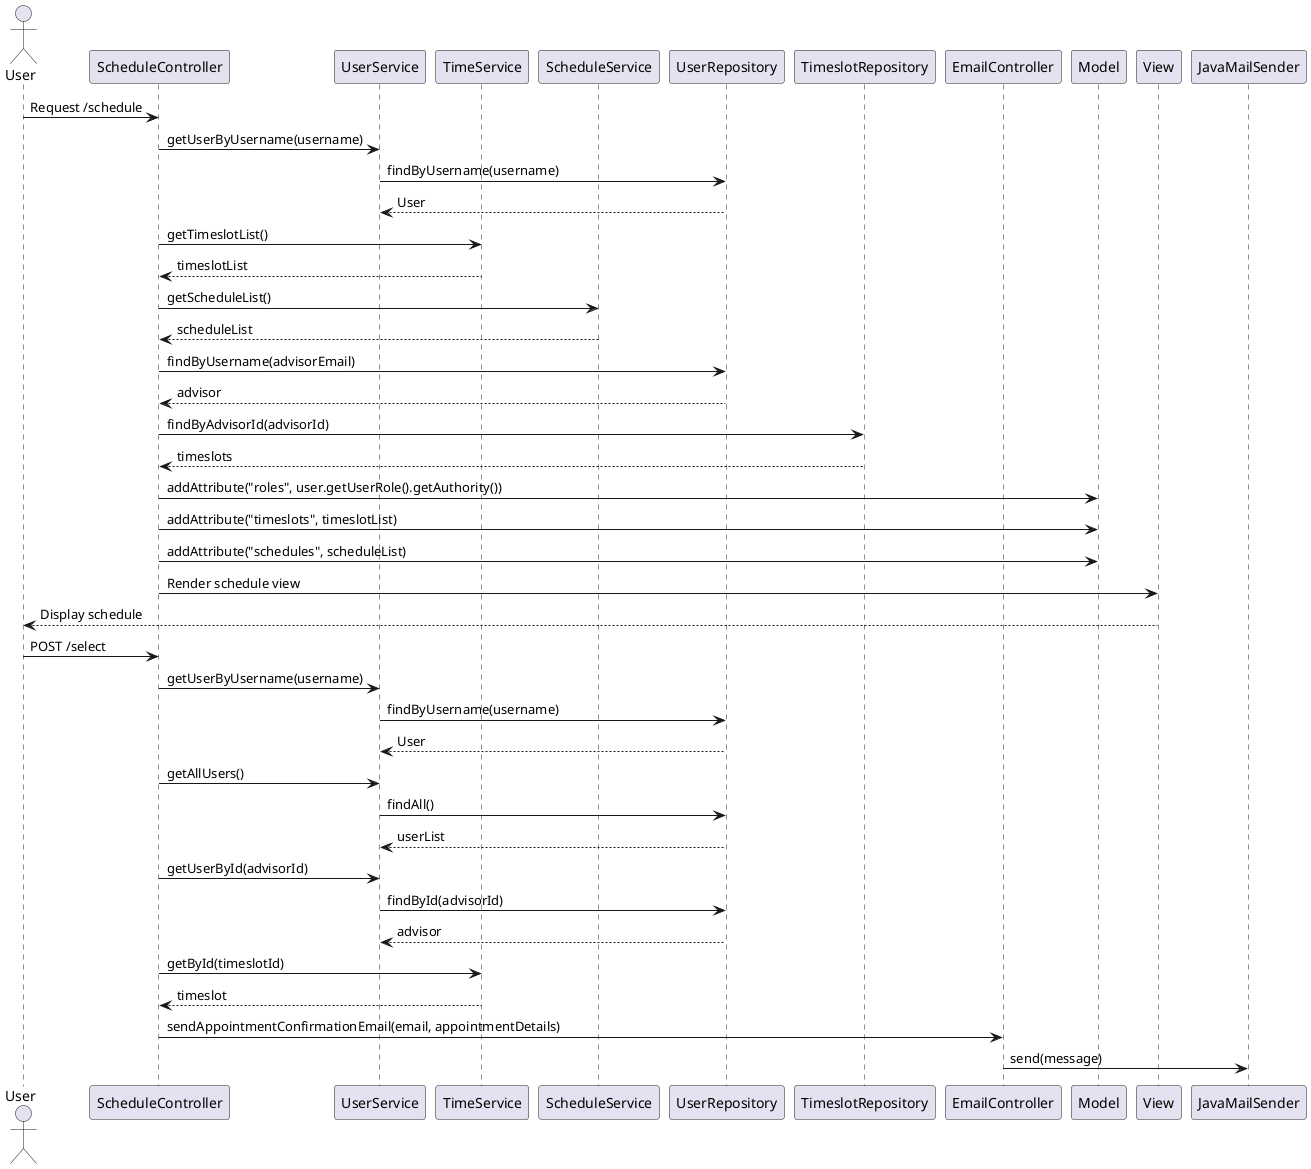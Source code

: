 @startuml

actor User
participant "ScheduleController" as Controller
participant "UserService" as UserService
participant "TimeService" as TimeService
participant "ScheduleService" as ScheduleService
participant "UserRepository" as UserRepository
participant "TimeslotRepository" as TimeslotRepository
participant "EmailController" as EmailController

User -> Controller: Request /schedule
Controller -> UserService: getUserByUsername(username)
UserService -> UserRepository: findByUsername(username)
UserService <-- UserRepository: User
Controller -> TimeService: getTimeslotList()
TimeService --> Controller: timeslotList
Controller -> ScheduleService: getScheduleList()
ScheduleService --> Controller: scheduleList
Controller -> UserRepository: findByUsername(advisorEmail)
UserRepository --> Controller: advisor
Controller -> TimeslotRepository: findByAdvisorId(advisorId)
TimeslotRepository --> Controller: timeslots
Controller -> Model: addAttribute("roles", user.getUserRole().getAuthority())
Controller -> Model: addAttribute("timeslots", timeslotList)
Controller -> Model: addAttribute("schedules", scheduleList)
Controller -> View: Render schedule view
User <-- View: Display schedule

User -> Controller: POST /select
Controller -> UserService: getUserByUsername(username)
UserService -> UserRepository: findByUsername(username)
UserService <-- UserRepository: User
Controller -> UserService: getAllUsers()
UserService -> UserRepository: findAll()
UserService <-- UserRepository: userList
Controller -> UserService: getUserById(advisorId)
UserService -> UserRepository: findById(advisorId)
UserService <-- UserRepository: advisor
Controller -> TimeService: getById(timeslotId)
TimeService --> Controller: timeslot
Controller -> EmailController: sendAppointmentConfirmationEmail(email, appointmentDetails)
EmailController -> JavaMailSender: send(message)

@enduml
